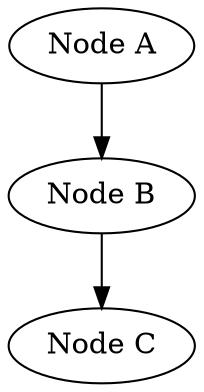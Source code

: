 digraph SimpleGraph {
    A [label="Node A"];
    B [label="Node B"];
    C [label="Node C"];
    A -> B;
    B -> C;
}